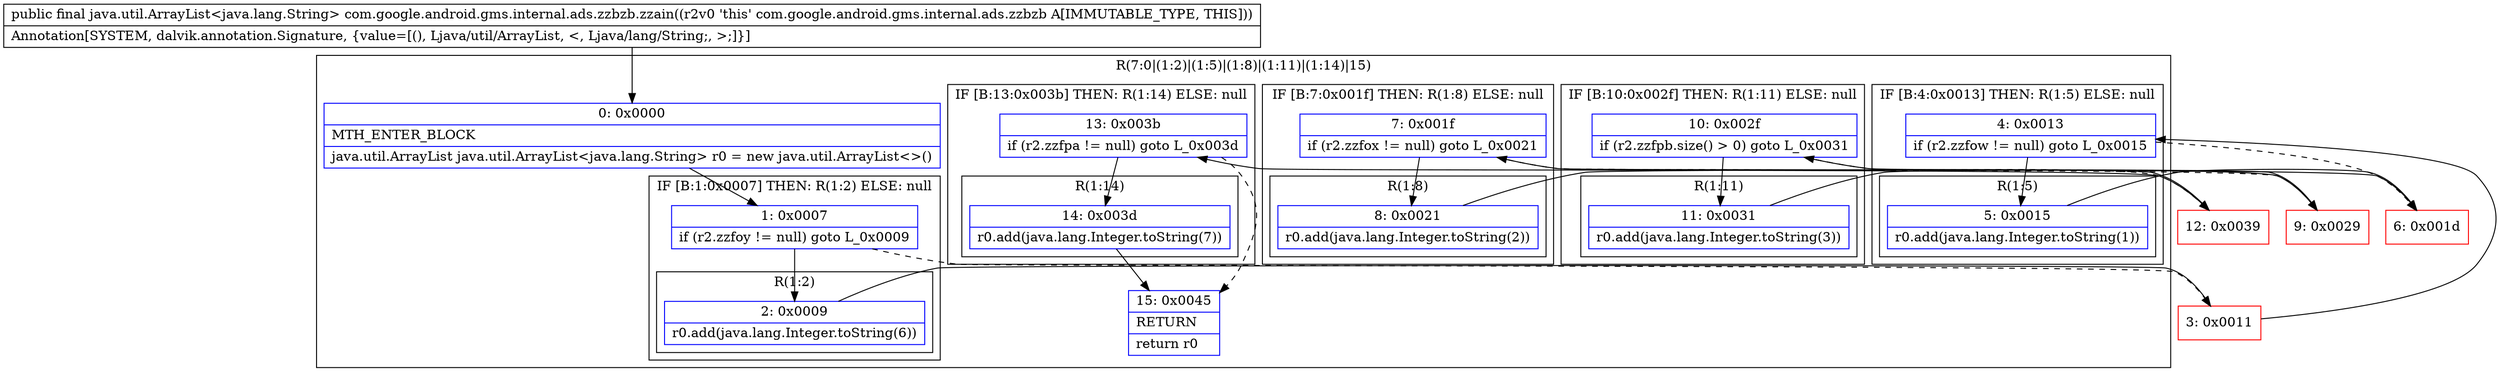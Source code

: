digraph "CFG forcom.google.android.gms.internal.ads.zzbzb.zzain()Ljava\/util\/ArrayList;" {
subgraph cluster_Region_807849082 {
label = "R(7:0|(1:2)|(1:5)|(1:8)|(1:11)|(1:14)|15)";
node [shape=record,color=blue];
Node_0 [shape=record,label="{0\:\ 0x0000|MTH_ENTER_BLOCK\l|java.util.ArrayList java.util.ArrayList\<java.lang.String\> r0 = new java.util.ArrayList\<\>()\l}"];
subgraph cluster_IfRegion_329415321 {
label = "IF [B:1:0x0007] THEN: R(1:2) ELSE: null";
node [shape=record,color=blue];
Node_1 [shape=record,label="{1\:\ 0x0007|if (r2.zzfoy != null) goto L_0x0009\l}"];
subgraph cluster_Region_1002164304 {
label = "R(1:2)";
node [shape=record,color=blue];
Node_2 [shape=record,label="{2\:\ 0x0009|r0.add(java.lang.Integer.toString(6))\l}"];
}
}
subgraph cluster_IfRegion_24937181 {
label = "IF [B:4:0x0013] THEN: R(1:5) ELSE: null";
node [shape=record,color=blue];
Node_4 [shape=record,label="{4\:\ 0x0013|if (r2.zzfow != null) goto L_0x0015\l}"];
subgraph cluster_Region_2087697689 {
label = "R(1:5)";
node [shape=record,color=blue];
Node_5 [shape=record,label="{5\:\ 0x0015|r0.add(java.lang.Integer.toString(1))\l}"];
}
}
subgraph cluster_IfRegion_1633010697 {
label = "IF [B:7:0x001f] THEN: R(1:8) ELSE: null";
node [shape=record,color=blue];
Node_7 [shape=record,label="{7\:\ 0x001f|if (r2.zzfox != null) goto L_0x0021\l}"];
subgraph cluster_Region_1024417303 {
label = "R(1:8)";
node [shape=record,color=blue];
Node_8 [shape=record,label="{8\:\ 0x0021|r0.add(java.lang.Integer.toString(2))\l}"];
}
}
subgraph cluster_IfRegion_449026813 {
label = "IF [B:10:0x002f] THEN: R(1:11) ELSE: null";
node [shape=record,color=blue];
Node_10 [shape=record,label="{10\:\ 0x002f|if (r2.zzfpb.size() \> 0) goto L_0x0031\l}"];
subgraph cluster_Region_994836688 {
label = "R(1:11)";
node [shape=record,color=blue];
Node_11 [shape=record,label="{11\:\ 0x0031|r0.add(java.lang.Integer.toString(3))\l}"];
}
}
subgraph cluster_IfRegion_439700878 {
label = "IF [B:13:0x003b] THEN: R(1:14) ELSE: null";
node [shape=record,color=blue];
Node_13 [shape=record,label="{13\:\ 0x003b|if (r2.zzfpa != null) goto L_0x003d\l}"];
subgraph cluster_Region_1586523833 {
label = "R(1:14)";
node [shape=record,color=blue];
Node_14 [shape=record,label="{14\:\ 0x003d|r0.add(java.lang.Integer.toString(7))\l}"];
}
}
Node_15 [shape=record,label="{15\:\ 0x0045|RETURN\l|return r0\l}"];
}
Node_3 [shape=record,color=red,label="{3\:\ 0x0011}"];
Node_6 [shape=record,color=red,label="{6\:\ 0x001d}"];
Node_9 [shape=record,color=red,label="{9\:\ 0x0029}"];
Node_12 [shape=record,color=red,label="{12\:\ 0x0039}"];
MethodNode[shape=record,label="{public final java.util.ArrayList\<java.lang.String\> com.google.android.gms.internal.ads.zzbzb.zzain((r2v0 'this' com.google.android.gms.internal.ads.zzbzb A[IMMUTABLE_TYPE, THIS]))  | Annotation[SYSTEM, dalvik.annotation.Signature, \{value=[(), Ljava\/util\/ArrayList, \<, Ljava\/lang\/String;, \>;]\}]\l}"];
MethodNode -> Node_0;
Node_0 -> Node_1;
Node_1 -> Node_2;
Node_1 -> Node_3[style=dashed];
Node_2 -> Node_3;
Node_4 -> Node_5;
Node_4 -> Node_6[style=dashed];
Node_5 -> Node_6;
Node_7 -> Node_8;
Node_7 -> Node_9[style=dashed];
Node_8 -> Node_9;
Node_10 -> Node_11;
Node_10 -> Node_12[style=dashed];
Node_11 -> Node_12;
Node_13 -> Node_14;
Node_13 -> Node_15[style=dashed];
Node_14 -> Node_15;
Node_3 -> Node_4;
Node_6 -> Node_7;
Node_9 -> Node_10;
Node_12 -> Node_13;
}

